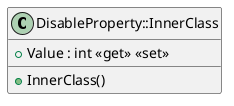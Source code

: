 @startuml DisableProperty::InnerClass
class DisableProperty::InnerClass  {
    + Value : int <<get>> <<set>>
    + InnerClass()
}
@enduml